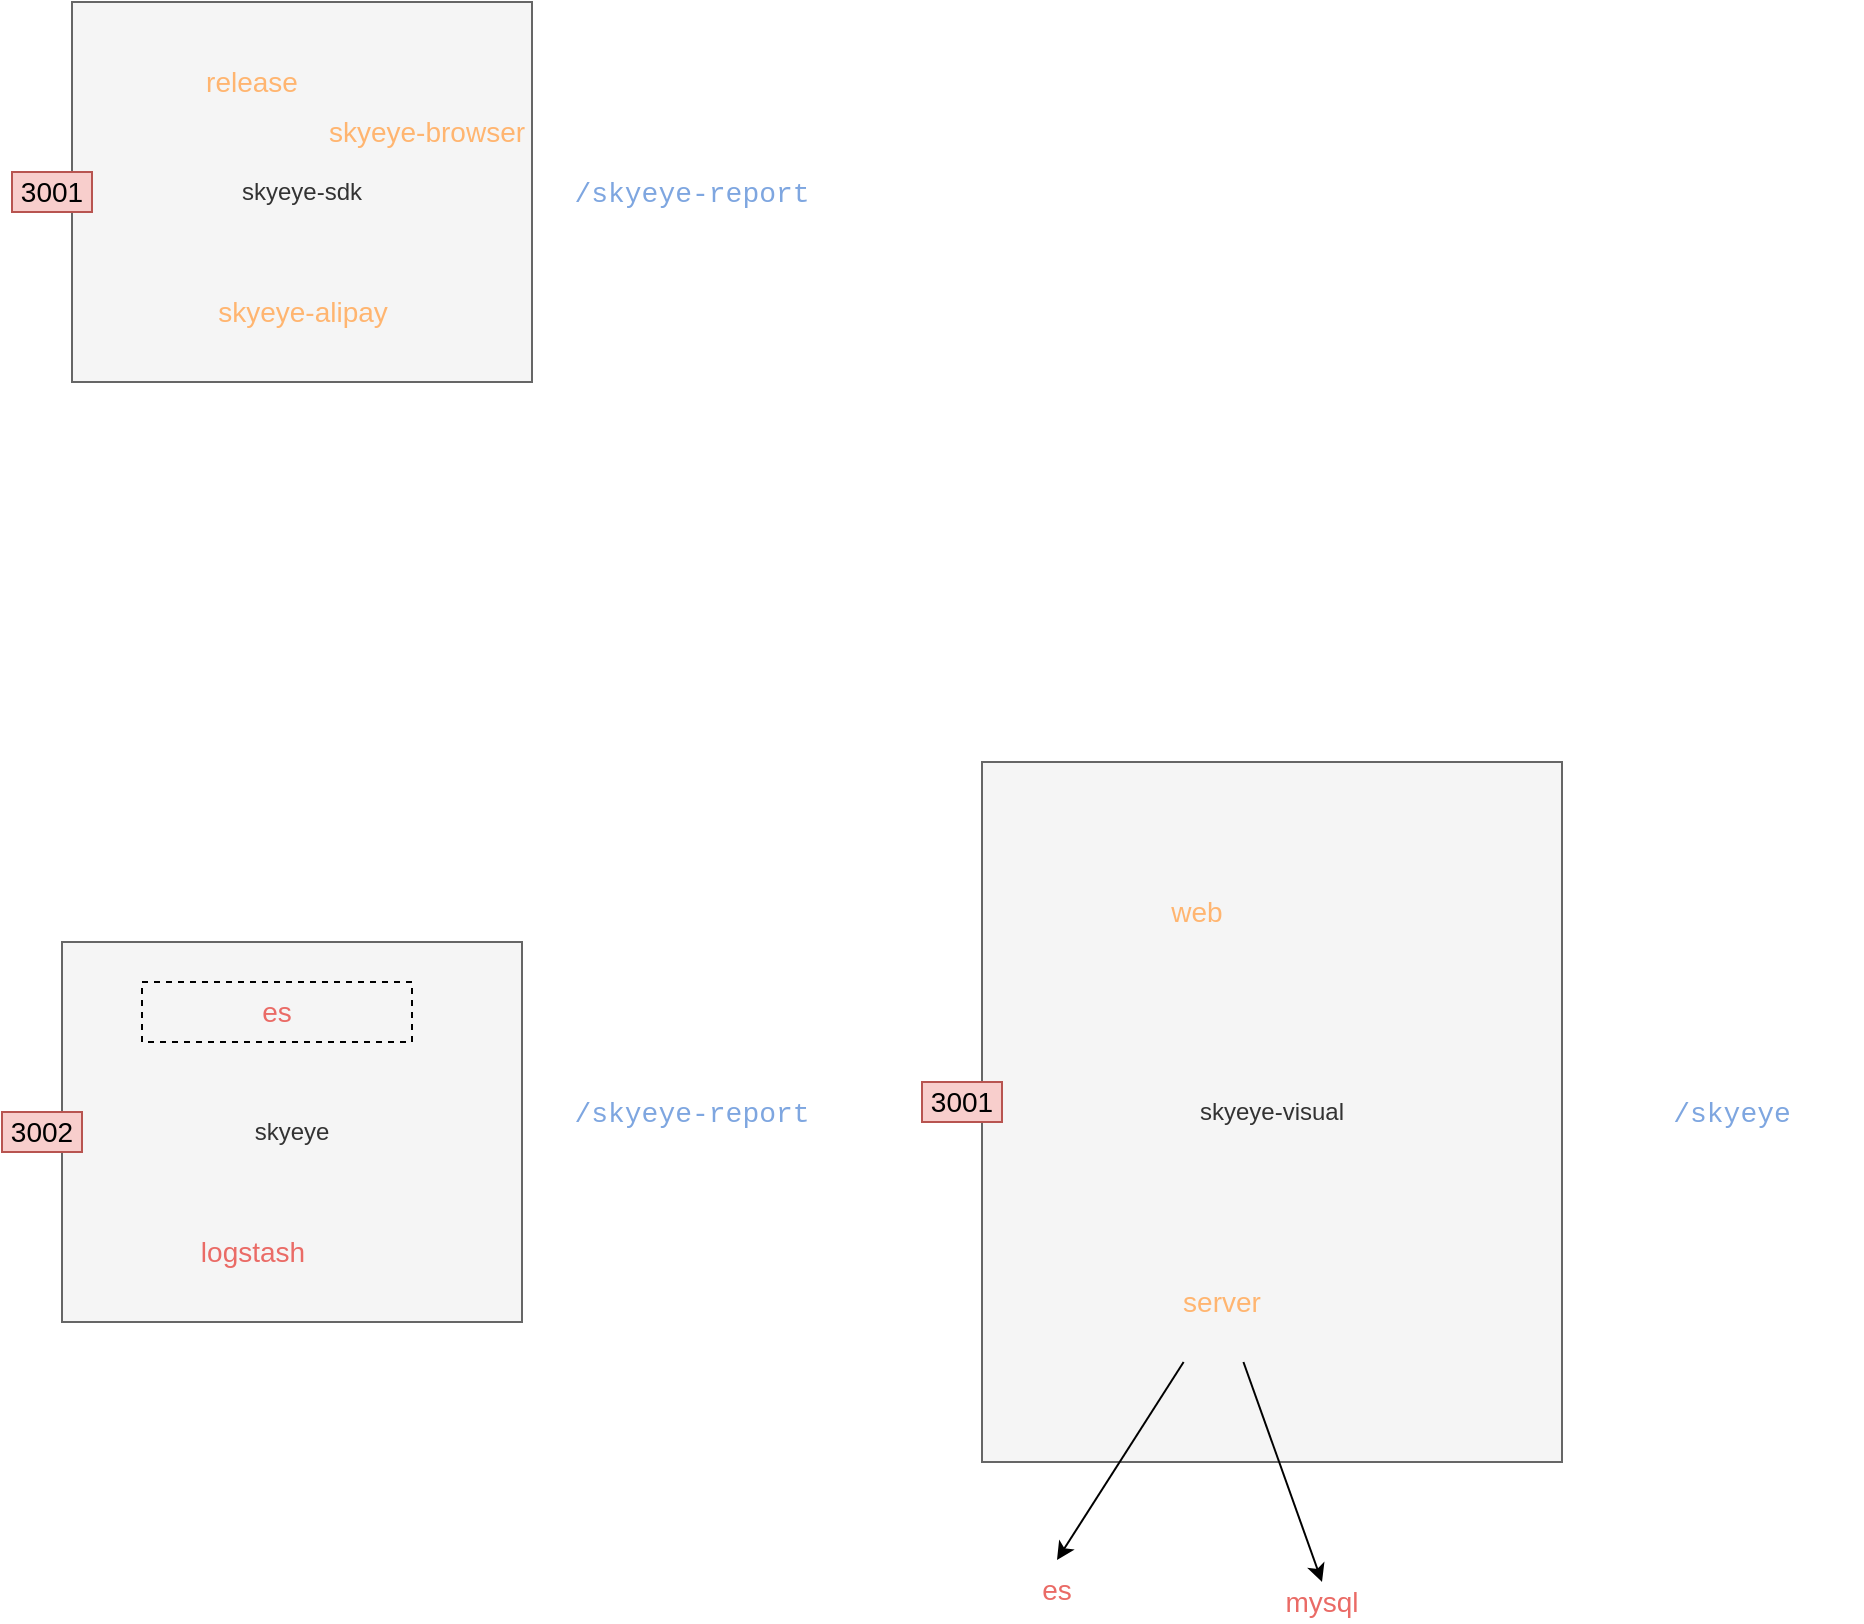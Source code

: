 <mxfile version="12.4.2" type="device" pages="1"><diagram id="LsRWPHoAuSz3X4eZxmEQ" name="Page-1"><mxGraphModel dx="1298" dy="900" grid="1" gridSize="10" guides="1" tooltips="1" connect="1" arrows="1" fold="1" page="1" pageScale="1" pageWidth="850" pageHeight="1100" math="0" shadow="0"><root><mxCell id="0"/><mxCell id="1" parent="0"/><mxCell id="Q3MzzqFdd6aY3HmyuruY-1" value="skyeye-sdk" style="rounded=0;whiteSpace=wrap;html=1;fillColor=#f5f5f5;strokeColor=#666666;fontColor=#333333;" vertex="1" parent="1"><mxGeometry x="85" y="210" width="230" height="190" as="geometry"/></mxCell><mxCell id="Q3MzzqFdd6aY3HmyuruY-2" value="&lt;span style=&quot;font-family: menlo, &amp;quot;liberation mono&amp;quot;, consolas, &amp;quot;dejavu sans mono&amp;quot;, &amp;quot;ubuntu mono&amp;quot;, &amp;quot;courier new&amp;quot;, &amp;quot;andale mono&amp;quot;, &amp;quot;lucida console&amp;quot;, monospace; white-space: pre; background-color: rgb(255, 255, 255); font-size: 14px;&quot;&gt;/skyeye-report&lt;/span&gt;" style="text;html=1;strokeColor=none;fillColor=none;align=center;verticalAlign=middle;whiteSpace=wrap;rounded=0;fontSize=14;fontColor=#7EA6E0;" vertex="1" parent="1"><mxGeometry x="330" y="260" width="130" height="90" as="geometry"/></mxCell><mxCell id="Q3MzzqFdd6aY3HmyuruY-3" value="3001" style="text;html=1;strokeColor=#b85450;fillColor=#f8cecc;align=center;verticalAlign=middle;whiteSpace=wrap;rounded=0;fontSize=14;" vertex="1" parent="1"><mxGeometry x="55" y="295" width="40" height="20" as="geometry"/></mxCell><mxCell id="Q3MzzqFdd6aY3HmyuruY-4" value="release" style="text;html=1;strokeColor=none;fillColor=none;align=center;verticalAlign=middle;whiteSpace=wrap;rounded=0;fontSize=14;fontColor=#FFB570;" vertex="1" parent="1"><mxGeometry x="155" y="240" width="40" height="20" as="geometry"/></mxCell><mxCell id="Q3MzzqFdd6aY3HmyuruY-5" value="skyeye-browser" style="text;html=1;strokeColor=none;fillColor=none;align=center;verticalAlign=middle;whiteSpace=wrap;rounded=0;fontSize=14;fontColor=#FFB570;" vertex="1" parent="1"><mxGeometry x="195" y="260" width="135" height="30" as="geometry"/></mxCell><mxCell id="Q3MzzqFdd6aY3HmyuruY-6" value="skyeye-alipay" style="text;html=1;strokeColor=none;fillColor=none;align=center;verticalAlign=middle;whiteSpace=wrap;rounded=0;fontSize=14;fontColor=#FFB570;" vertex="1" parent="1"><mxGeometry x="132.5" y="350" width="135" height="30" as="geometry"/></mxCell><mxCell id="Q3MzzqFdd6aY3HmyuruY-7" value="skyeye-visual" style="rounded=0;whiteSpace=wrap;html=1;fillColor=#f5f5f5;strokeColor=#666666;fontColor=#333333;" vertex="1" parent="1"><mxGeometry x="540" y="590" width="290" height="350" as="geometry"/></mxCell><mxCell id="Q3MzzqFdd6aY3HmyuruY-9" value="web" style="text;html=1;strokeColor=none;fillColor=none;align=center;verticalAlign=middle;whiteSpace=wrap;rounded=0;fontSize=14;fontColor=#FFB570;" vertex="1" parent="1"><mxGeometry x="580" y="650" width="135" height="30" as="geometry"/></mxCell><mxCell id="Q3MzzqFdd6aY3HmyuruY-10" value="server" style="text;html=1;strokeColor=none;fillColor=none;align=center;verticalAlign=middle;whiteSpace=wrap;rounded=0;fontSize=14;fontColor=#FFB570;" vertex="1" parent="1"><mxGeometry x="600" y="830" width="120" height="60" as="geometry"/></mxCell><mxCell id="Q3MzzqFdd6aY3HmyuruY-11" value="&lt;span style=&quot;font-family: &amp;#34;menlo&amp;#34; , &amp;#34;liberation mono&amp;#34; , &amp;#34;consolas&amp;#34; , &amp;#34;dejavu sans mono&amp;#34; , &amp;#34;ubuntu mono&amp;#34; , &amp;#34;courier new&amp;#34; , &amp;#34;andale mono&amp;#34; , &amp;#34;lucida console&amp;#34; , monospace ; white-space: pre ; background-color: rgb(255 , 255 , 255) ; font-size: 14px&quot;&gt;/skyeye&lt;/span&gt;" style="text;html=1;strokeColor=none;fillColor=none;align=center;verticalAlign=middle;whiteSpace=wrap;rounded=0;fontSize=14;fontColor=#7EA6E0;" vertex="1" parent="1"><mxGeometry x="850" y="720" width="130" height="90" as="geometry"/></mxCell><mxCell id="Q3MzzqFdd6aY3HmyuruY-13" value="3001" style="text;html=1;strokeColor=#b85450;fillColor=#f8cecc;align=center;verticalAlign=middle;whiteSpace=wrap;rounded=0;fontSize=14;" vertex="1" parent="1"><mxGeometry x="510" y="750" width="40" height="20" as="geometry"/></mxCell><mxCell id="Q3MzzqFdd6aY3HmyuruY-14" value="skyeye" style="rounded=0;whiteSpace=wrap;html=1;fillColor=#f5f5f5;strokeColor=#666666;fontColor=#333333;" vertex="1" parent="1"><mxGeometry x="80" y="680" width="230" height="190" as="geometry"/></mxCell><mxCell id="Q3MzzqFdd6aY3HmyuruY-15" value="&lt;span style=&quot;font-family: menlo, &amp;quot;liberation mono&amp;quot;, consolas, &amp;quot;dejavu sans mono&amp;quot;, &amp;quot;ubuntu mono&amp;quot;, &amp;quot;courier new&amp;quot;, &amp;quot;andale mono&amp;quot;, &amp;quot;lucida console&amp;quot;, monospace; white-space: pre; background-color: rgb(255, 255, 255); font-size: 14px;&quot;&gt;/skyeye-report&lt;/span&gt;" style="text;html=1;strokeColor=none;fillColor=none;align=center;verticalAlign=middle;whiteSpace=wrap;rounded=0;fontSize=14;fontColor=#7EA6E0;" vertex="1" parent="1"><mxGeometry x="330" y="720" width="130" height="90" as="geometry"/></mxCell><mxCell id="Q3MzzqFdd6aY3HmyuruY-16" value="3002" style="text;html=1;strokeColor=#b85450;fillColor=#f8cecc;align=center;verticalAlign=middle;whiteSpace=wrap;rounded=0;fontSize=14;" vertex="1" parent="1"><mxGeometry x="50" y="765" width="40" height="20" as="geometry"/></mxCell><mxCell id="Q3MzzqFdd6aY3HmyuruY-17" value="es" style="text;html=1;strokeColor=#000000;fillColor=none;align=center;verticalAlign=middle;whiteSpace=wrap;rounded=0;fontSize=14;fontColor=#EA6B66;dashed=1;" vertex="1" parent="1"><mxGeometry x="120" y="700" width="135" height="30" as="geometry"/></mxCell><mxCell id="Q3MzzqFdd6aY3HmyuruY-18" value="logstash" style="text;html=1;strokeColor=none;fillColor=none;align=center;verticalAlign=middle;whiteSpace=wrap;rounded=0;fontSize=14;fontColor=#EA6B66;" vertex="1" parent="1"><mxGeometry x="107.5" y="820" width="135" height="30" as="geometry"/></mxCell><mxCell id="Q3MzzqFdd6aY3HmyuruY-19" value="mysql" style="text;html=1;strokeColor=none;fillColor=none;align=center;verticalAlign=middle;whiteSpace=wrap;rounded=0;fontSize=14;fontColor=#EA6B66;" vertex="1" parent="1"><mxGeometry x="690" y="1000" width="40" height="20" as="geometry"/></mxCell><mxCell id="Q3MzzqFdd6aY3HmyuruY-20" value="" style="endArrow=classic;html=1;fontSize=14;fontColor=#EA6B66;entryX=0.5;entryY=0;entryDx=0;entryDy=0;" edge="1" parent="1" source="Q3MzzqFdd6aY3HmyuruY-10" target="Q3MzzqFdd6aY3HmyuruY-19"><mxGeometry width="50" height="50" relative="1" as="geometry"><mxPoint x="50" y="1090" as="sourcePoint"/><mxPoint x="100" y="1040" as="targetPoint"/></mxGeometry></mxCell><mxCell id="Q3MzzqFdd6aY3HmyuruY-21" value="es" style="text;html=1;strokeColor=none;fillColor=none;align=center;verticalAlign=middle;whiteSpace=wrap;rounded=0;fontSize=14;fontColor=#EA6B66;" vertex="1" parent="1"><mxGeometry x="510" y="989" width="135" height="30" as="geometry"/></mxCell><mxCell id="Q3MzzqFdd6aY3HmyuruY-22" value="" style="endArrow=classic;html=1;fontSize=14;fontColor=#EA6B66;entryX=0.5;entryY=0;entryDx=0;entryDy=0;" edge="1" parent="1" source="Q3MzzqFdd6aY3HmyuruY-10" target="Q3MzzqFdd6aY3HmyuruY-21"><mxGeometry width="50" height="50" relative="1" as="geometry"><mxPoint x="50" y="1090" as="sourcePoint"/><mxPoint x="100" y="1040" as="targetPoint"/></mxGeometry></mxCell></root></mxGraphModel></diagram></mxfile>